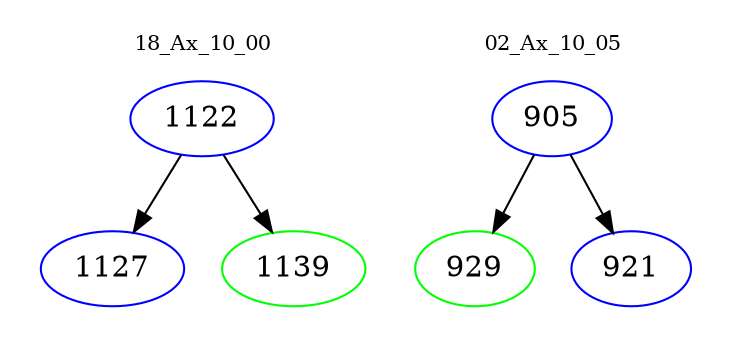 digraph{
subgraph cluster_0 {
color = white
label = "18_Ax_10_00";
fontsize=10;
T0_1122 [label="1122", color="blue"]
T0_1122 -> T0_1127 [color="black"]
T0_1127 [label="1127", color="blue"]
T0_1122 -> T0_1139 [color="black"]
T0_1139 [label="1139", color="green"]
}
subgraph cluster_1 {
color = white
label = "02_Ax_10_05";
fontsize=10;
T1_905 [label="905", color="blue"]
T1_905 -> T1_929 [color="black"]
T1_929 [label="929", color="green"]
T1_905 -> T1_921 [color="black"]
T1_921 [label="921", color="blue"]
}
}

